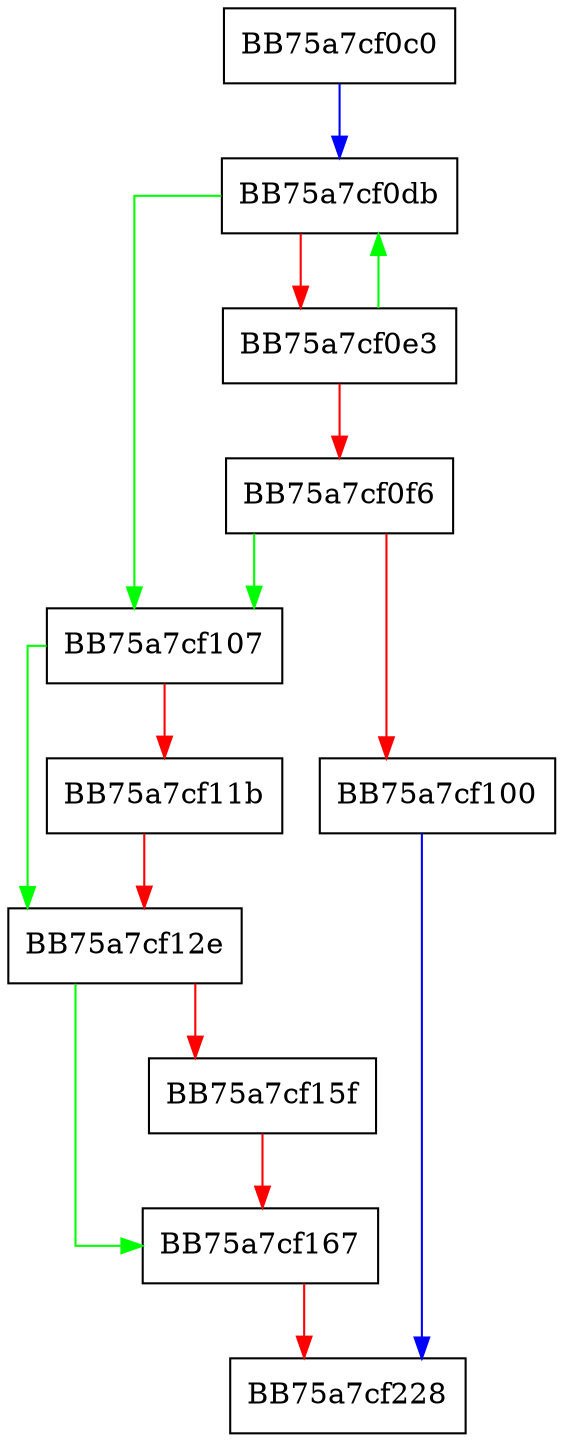 digraph match_recursion {
  node [shape="box"];
  graph [splines=ortho];
  BB75a7cf0c0 -> BB75a7cf0db [color="blue"];
  BB75a7cf0db -> BB75a7cf107 [color="green"];
  BB75a7cf0db -> BB75a7cf0e3 [color="red"];
  BB75a7cf0e3 -> BB75a7cf0db [color="green"];
  BB75a7cf0e3 -> BB75a7cf0f6 [color="red"];
  BB75a7cf0f6 -> BB75a7cf107 [color="green"];
  BB75a7cf0f6 -> BB75a7cf100 [color="red"];
  BB75a7cf100 -> BB75a7cf228 [color="blue"];
  BB75a7cf107 -> BB75a7cf12e [color="green"];
  BB75a7cf107 -> BB75a7cf11b [color="red"];
  BB75a7cf11b -> BB75a7cf12e [color="red"];
  BB75a7cf12e -> BB75a7cf167 [color="green"];
  BB75a7cf12e -> BB75a7cf15f [color="red"];
  BB75a7cf15f -> BB75a7cf167 [color="red"];
  BB75a7cf167 -> BB75a7cf228 [color="red"];
}